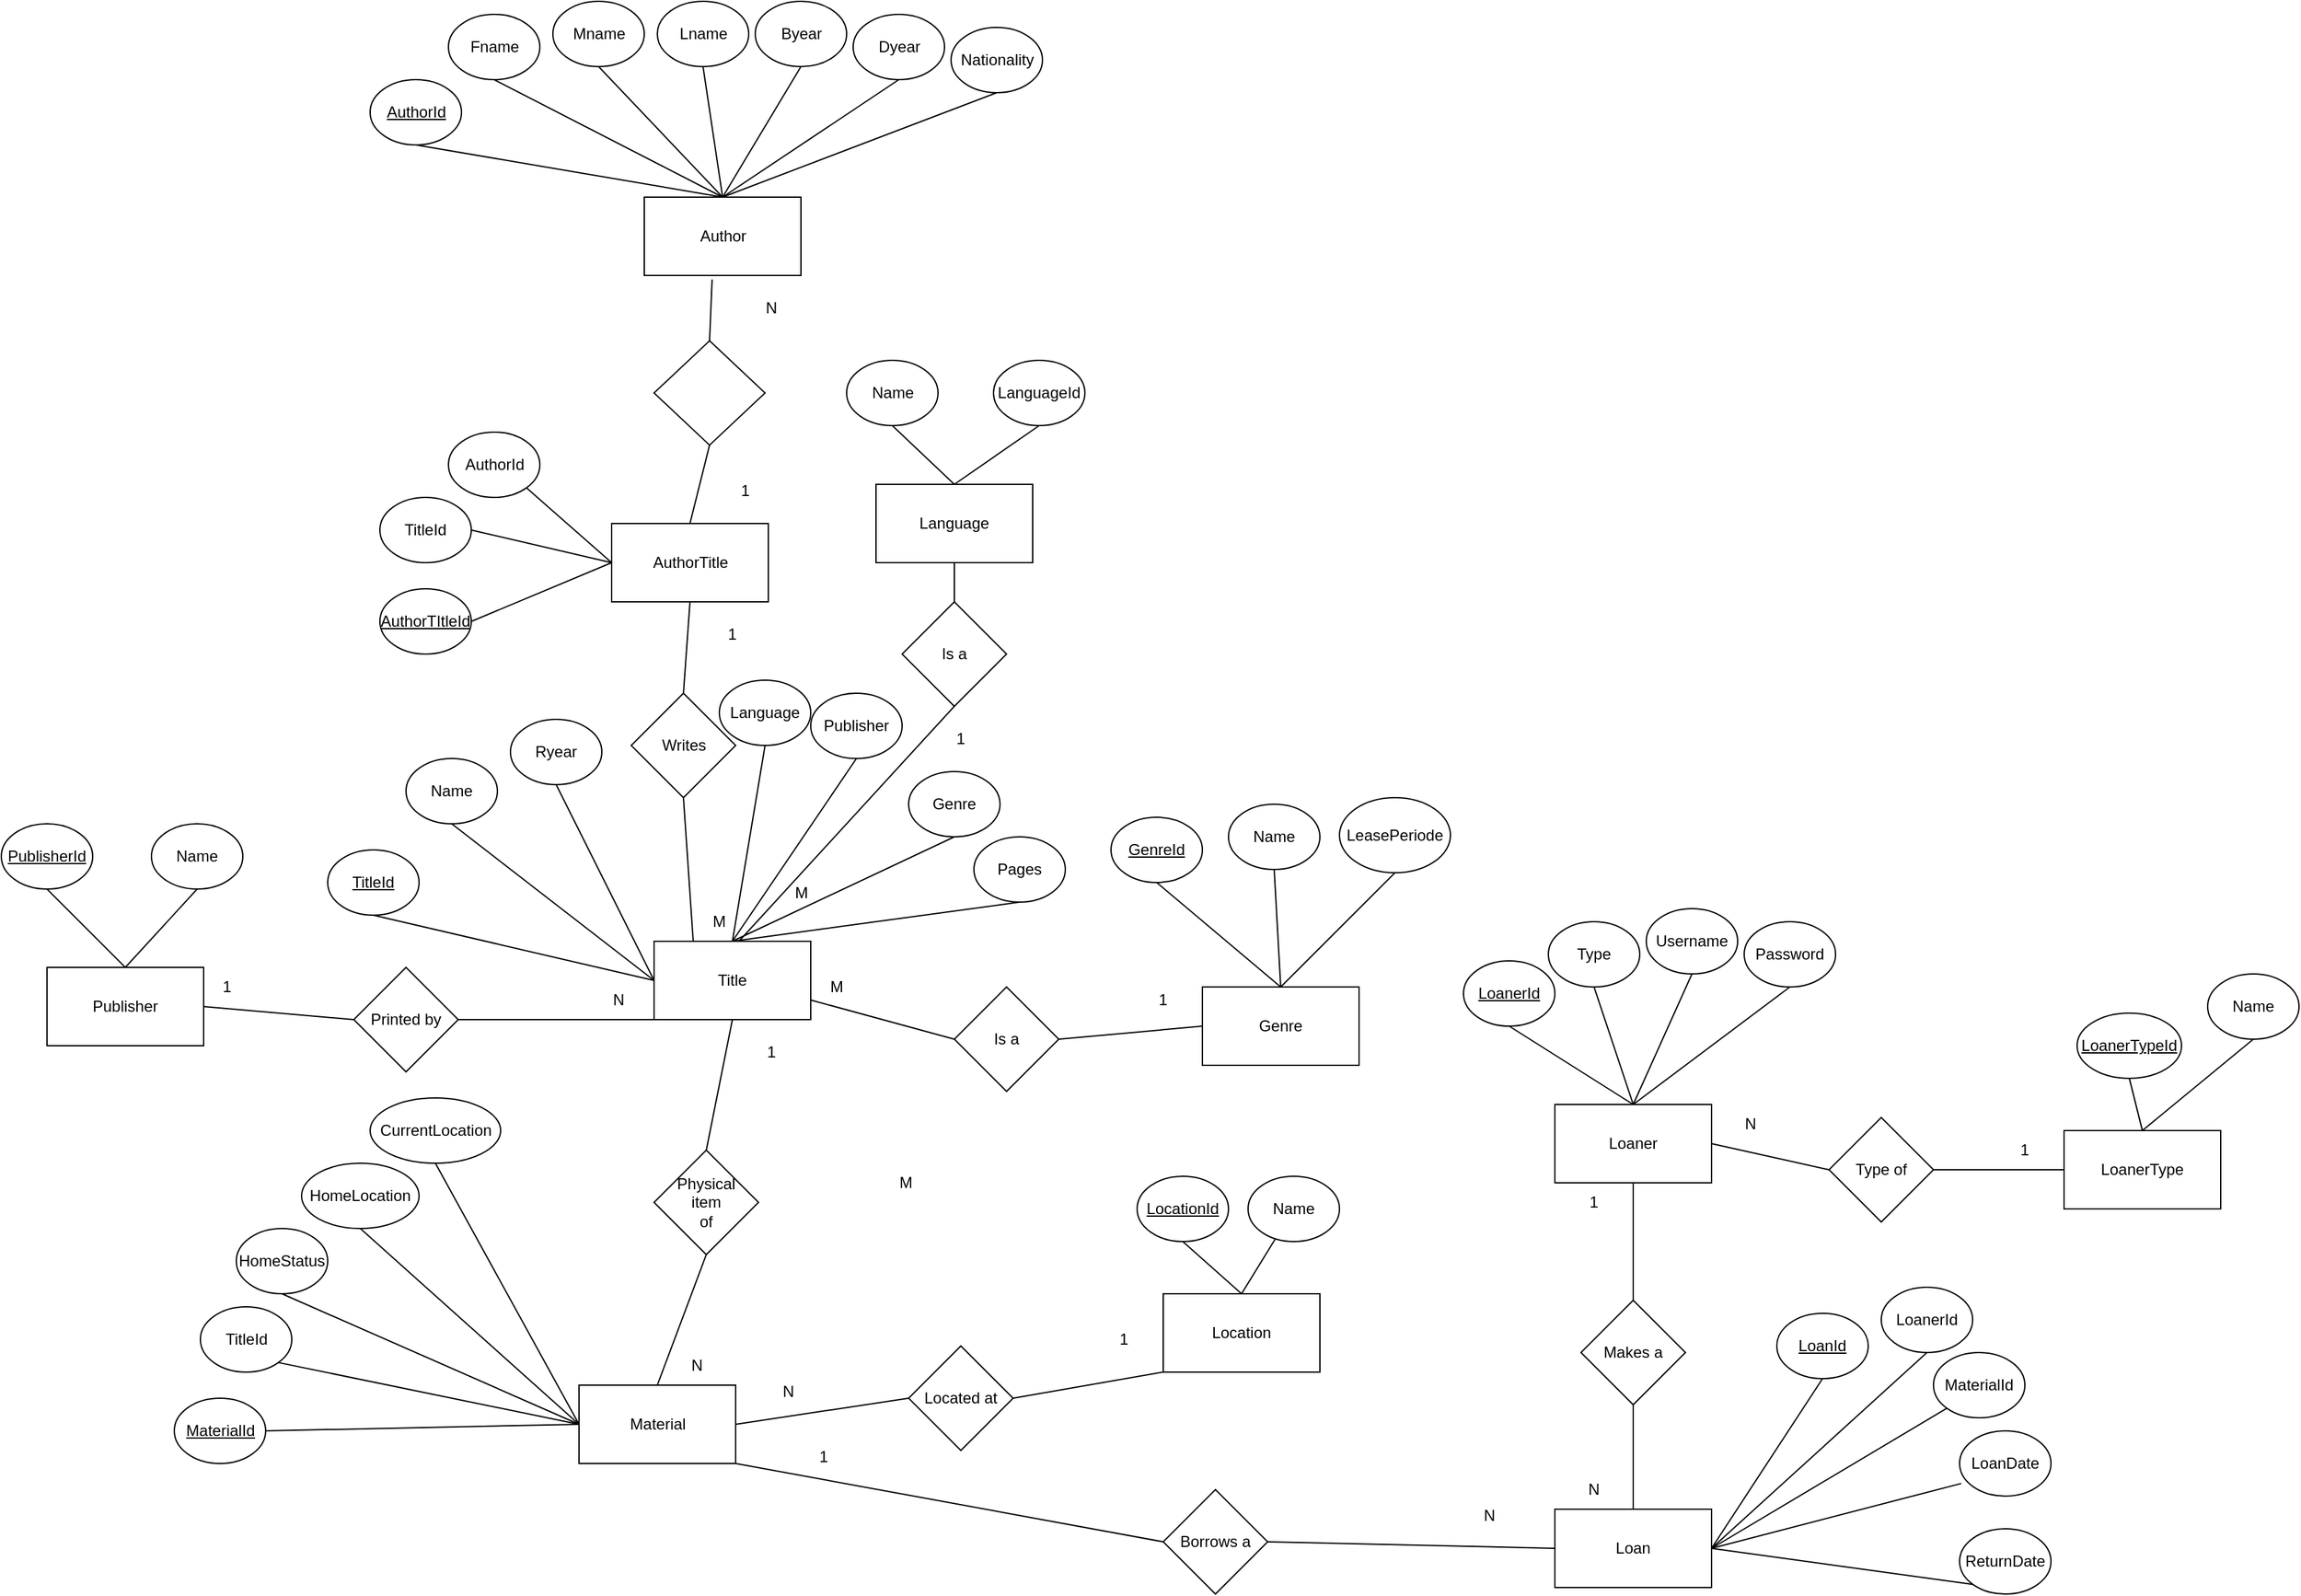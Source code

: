 <mxfile version="18.0.7" type="device"><diagram id="NoR4qdiStTW3FmBSHGQK" name="Page-1"><mxGraphModel dx="2580" dy="2062" grid="1" gridSize="10" guides="1" tooltips="1" connect="1" arrows="1" fold="1" page="1" pageScale="1" pageWidth="850" pageHeight="1100" math="0" shadow="0"><root><mxCell id="0"/><mxCell id="1" parent="0"/><mxCell id="tYMIl8Wj9NtKGMaySFku-1" value="&lt;div&gt;Author&lt;/div&gt;" style="rounded=0;whiteSpace=wrap;html=1;" vertex="1" parent="1"><mxGeometry x="-117.5" y="-470" width="120" height="60" as="geometry"/></mxCell><mxCell id="tYMIl8Wj9NtKGMaySFku-2" value="Material" style="rounded=0;whiteSpace=wrap;html=1;" vertex="1" parent="1"><mxGeometry x="-167.5" y="440" width="120" height="60" as="geometry"/></mxCell><mxCell id="tYMIl8Wj9NtKGMaySFku-3" value="&lt;div&gt;Title&lt;/div&gt;" style="rounded=0;whiteSpace=wrap;html=1;" vertex="1" parent="1"><mxGeometry x="-110" y="100" width="120" height="60" as="geometry"/></mxCell><mxCell id="tYMIl8Wj9NtKGMaySFku-4" value="Genre" style="rounded=0;whiteSpace=wrap;html=1;" vertex="1" parent="1"><mxGeometry x="310" y="135" width="120" height="60" as="geometry"/></mxCell><mxCell id="tYMIl8Wj9NtKGMaySFku-5" value="&lt;div&gt;Publisher&lt;/div&gt;" style="rounded=0;whiteSpace=wrap;html=1;" vertex="1" parent="1"><mxGeometry x="-575" y="120" width="120" height="60" as="geometry"/></mxCell><mxCell id="tYMIl8Wj9NtKGMaySFku-6" value="Loaner" style="rounded=0;whiteSpace=wrap;html=1;" vertex="1" parent="1"><mxGeometry x="580" y="225" width="120" height="60" as="geometry"/></mxCell><mxCell id="tYMIl8Wj9NtKGMaySFku-7" value="Loan" style="rounded=0;whiteSpace=wrap;html=1;" vertex="1" parent="1"><mxGeometry x="580" y="535" width="120" height="60" as="geometry"/></mxCell><mxCell id="tYMIl8Wj9NtKGMaySFku-8" value="Location" style="rounded=0;whiteSpace=wrap;html=1;" vertex="1" parent="1"><mxGeometry x="280" y="370" width="120" height="60" as="geometry"/></mxCell><mxCell id="tYMIl8Wj9NtKGMaySFku-9" value="Lname" style="ellipse;whiteSpace=wrap;html=1;" vertex="1" parent="1"><mxGeometry x="-107.5" y="-620" width="70" height="50" as="geometry"/></mxCell><mxCell id="tYMIl8Wj9NtKGMaySFku-10" value="&lt;div&gt;AuthorId&lt;/div&gt;" style="ellipse;whiteSpace=wrap;html=1;fontStyle=4" vertex="1" parent="1"><mxGeometry x="-327.5" y="-560" width="70" height="50" as="geometry"/></mxCell><mxCell id="tYMIl8Wj9NtKGMaySFku-11" value="Fname" style="ellipse;whiteSpace=wrap;html=1;" vertex="1" parent="1"><mxGeometry x="-267.5" y="-610" width="70" height="50" as="geometry"/></mxCell><mxCell id="tYMIl8Wj9NtKGMaySFku-12" value="Mname" style="ellipse;whiteSpace=wrap;html=1;" vertex="1" parent="1"><mxGeometry x="-187.5" y="-620" width="70" height="50" as="geometry"/></mxCell><mxCell id="tYMIl8Wj9NtKGMaySFku-14" value="Byear" style="ellipse;whiteSpace=wrap;html=1;" vertex="1" parent="1"><mxGeometry x="-32.5" y="-620" width="70" height="50" as="geometry"/></mxCell><mxCell id="tYMIl8Wj9NtKGMaySFku-16" value="Dyear" style="ellipse;whiteSpace=wrap;html=1;" vertex="1" parent="1"><mxGeometry x="42.5" y="-610" width="70" height="50" as="geometry"/></mxCell><mxCell id="tYMIl8Wj9NtKGMaySFku-17" value="TitleId" style="ellipse;whiteSpace=wrap;html=1;fontStyle=4" vertex="1" parent="1"><mxGeometry x="-360" y="30" width="70" height="50" as="geometry"/></mxCell><mxCell id="tYMIl8Wj9NtKGMaySFku-20" value="Name" style="ellipse;whiteSpace=wrap;html=1;" vertex="1" parent="1"><mxGeometry x="-300" y="-40" width="70" height="50" as="geometry"/></mxCell><mxCell id="tYMIl8Wj9NtKGMaySFku-21" value="Ryear" style="ellipse;whiteSpace=wrap;html=1;" vertex="1" parent="1"><mxGeometry x="-220" y="-70" width="70" height="50" as="geometry"/></mxCell><mxCell id="tYMIl8Wj9NtKGMaySFku-22" value="Language" style="ellipse;whiteSpace=wrap;html=1;" vertex="1" parent="1"><mxGeometry x="-60" y="-100" width="70" height="50" as="geometry"/></mxCell><mxCell id="tYMIl8Wj9NtKGMaySFku-23" value="Pages" style="ellipse;whiteSpace=wrap;html=1;" vertex="1" parent="1"><mxGeometry x="135" y="20" width="70" height="50" as="geometry"/></mxCell><mxCell id="tYMIl8Wj9NtKGMaySFku-24" value="Publisher" style="ellipse;whiteSpace=wrap;html=1;" vertex="1" parent="1"><mxGeometry x="10" y="-90" width="70" height="50" as="geometry"/></mxCell><mxCell id="tYMIl8Wj9NtKGMaySFku-25" value="Genre" style="ellipse;whiteSpace=wrap;html=1;" vertex="1" parent="1"><mxGeometry x="85" y="-30" width="70" height="50" as="geometry"/></mxCell><mxCell id="tYMIl8Wj9NtKGMaySFku-26" value="PublisherId" style="ellipse;whiteSpace=wrap;html=1;fontStyle=4" vertex="1" parent="1"><mxGeometry x="-610" y="10" width="70" height="50" as="geometry"/></mxCell><mxCell id="tYMIl8Wj9NtKGMaySFku-27" value="Name" style="ellipse;whiteSpace=wrap;html=1;" vertex="1" parent="1"><mxGeometry x="-495" y="10" width="70" height="50" as="geometry"/></mxCell><mxCell id="tYMIl8Wj9NtKGMaySFku-28" value="GenreId" style="ellipse;whiteSpace=wrap;html=1;fontStyle=4" vertex="1" parent="1"><mxGeometry x="240" y="5" width="70" height="50" as="geometry"/></mxCell><mxCell id="tYMIl8Wj9NtKGMaySFku-29" value="Name" style="ellipse;whiteSpace=wrap;html=1;" vertex="1" parent="1"><mxGeometry x="330" y="-5" width="70" height="50" as="geometry"/></mxCell><mxCell id="tYMIl8Wj9NtKGMaySFku-30" value="LeasePeriode" style="ellipse;whiteSpace=wrap;html=1;" vertex="1" parent="1"><mxGeometry x="415" y="-10" width="85" height="57.5" as="geometry"/></mxCell><mxCell id="tYMIl8Wj9NtKGMaySFku-31" value="MaterialId" style="ellipse;whiteSpace=wrap;html=1;fontStyle=4" vertex="1" parent="1"><mxGeometry x="-477.5" y="450" width="70" height="50" as="geometry"/></mxCell><mxCell id="tYMIl8Wj9NtKGMaySFku-32" value="TitleId" style="ellipse;whiteSpace=wrap;html=1;" vertex="1" parent="1"><mxGeometry x="-457.5" y="380" width="70" height="50" as="geometry"/></mxCell><mxCell id="tYMIl8Wj9NtKGMaySFku-33" value="HomeStatus" style="ellipse;whiteSpace=wrap;html=1;" vertex="1" parent="1"><mxGeometry x="-430" y="320" width="70" height="50" as="geometry"/></mxCell><mxCell id="tYMIl8Wj9NtKGMaySFku-34" value="HomeLocation" style="ellipse;whiteSpace=wrap;html=1;" vertex="1" parent="1"><mxGeometry x="-380" y="270" width="90" height="50" as="geometry"/></mxCell><mxCell id="tYMIl8Wj9NtKGMaySFku-35" value="CurrentLocation" style="ellipse;whiteSpace=wrap;html=1;" vertex="1" parent="1"><mxGeometry x="-327.5" y="220" width="100" height="50" as="geometry"/></mxCell><mxCell id="tYMIl8Wj9NtKGMaySFku-36" value="LocationId" style="ellipse;whiteSpace=wrap;html=1;fontStyle=4" vertex="1" parent="1"><mxGeometry x="260" y="280" width="70" height="50" as="geometry"/></mxCell><mxCell id="tYMIl8Wj9NtKGMaySFku-37" value="Nationality" style="ellipse;whiteSpace=wrap;html=1;" vertex="1" parent="1"><mxGeometry x="117.5" y="-600" width="70" height="50" as="geometry"/></mxCell><mxCell id="tYMIl8Wj9NtKGMaySFku-38" value="Name" style="ellipse;whiteSpace=wrap;html=1;" vertex="1" parent="1"><mxGeometry x="345" y="280" width="70" height="50" as="geometry"/></mxCell><mxCell id="tYMIl8Wj9NtKGMaySFku-39" value="LoanerId" style="ellipse;whiteSpace=wrap;html=1;fontStyle=4" vertex="1" parent="1"><mxGeometry x="510" y="115" width="70" height="50" as="geometry"/></mxCell><mxCell id="tYMIl8Wj9NtKGMaySFku-40" value="Type" style="ellipse;whiteSpace=wrap;html=1;" vertex="1" parent="1"><mxGeometry x="575" y="85" width="70" height="50" as="geometry"/></mxCell><mxCell id="tYMIl8Wj9NtKGMaySFku-41" value="LoanId" style="ellipse;whiteSpace=wrap;html=1;fontStyle=4" vertex="1" parent="1"><mxGeometry x="750" y="385" width="70" height="50" as="geometry"/></mxCell><mxCell id="tYMIl8Wj9NtKGMaySFku-42" value="LoanerId" style="ellipse;whiteSpace=wrap;html=1;" vertex="1" parent="1"><mxGeometry x="830" y="365" width="70" height="50" as="geometry"/></mxCell><mxCell id="tYMIl8Wj9NtKGMaySFku-43" value="MaterialId" style="ellipse;whiteSpace=wrap;html=1;" vertex="1" parent="1"><mxGeometry x="870" y="415" width="70" height="50" as="geometry"/></mxCell><mxCell id="tYMIl8Wj9NtKGMaySFku-44" value="LoanDate" style="ellipse;whiteSpace=wrap;html=1;" vertex="1" parent="1"><mxGeometry x="890" y="475" width="70" height="50" as="geometry"/></mxCell><mxCell id="tYMIl8Wj9NtKGMaySFku-45" value="ReturnDate" style="ellipse;whiteSpace=wrap;html=1;" vertex="1" parent="1"><mxGeometry x="890" y="550" width="70" height="50" as="geometry"/></mxCell><mxCell id="tYMIl8Wj9NtKGMaySFku-46" value="Password" style="ellipse;whiteSpace=wrap;html=1;" vertex="1" parent="1"><mxGeometry x="725" y="85" width="70" height="50" as="geometry"/></mxCell><mxCell id="tYMIl8Wj9NtKGMaySFku-47" value="Username" style="ellipse;whiteSpace=wrap;html=1;" vertex="1" parent="1"><mxGeometry x="650" y="75" width="70" height="50" as="geometry"/></mxCell><mxCell id="tYMIl8Wj9NtKGMaySFku-48" value="LoanerType" style="rounded=0;whiteSpace=wrap;html=1;" vertex="1" parent="1"><mxGeometry x="970" y="245" width="120" height="60" as="geometry"/></mxCell><mxCell id="tYMIl8Wj9NtKGMaySFku-49" value="LoanerTypeId" style="ellipse;whiteSpace=wrap;html=1;fontStyle=4" vertex="1" parent="1"><mxGeometry x="980" y="155" width="80" height="50" as="geometry"/></mxCell><mxCell id="tYMIl8Wj9NtKGMaySFku-50" value="Name" style="ellipse;whiteSpace=wrap;html=1;" vertex="1" parent="1"><mxGeometry x="1080" y="125" width="70" height="50" as="geometry"/></mxCell><mxCell id="tYMIl8Wj9NtKGMaySFku-54" value="" style="endArrow=none;html=1;rounded=0;entryX=0.5;entryY=1;entryDx=0;entryDy=0;exitX=0.5;exitY=0;exitDx=0;exitDy=0;" edge="1" parent="1" source="tYMIl8Wj9NtKGMaySFku-48" target="tYMIl8Wj9NtKGMaySFku-49"><mxGeometry width="50" height="50" relative="1" as="geometry"><mxPoint x="1140" y="365" as="sourcePoint"/><mxPoint x="1190" y="315" as="targetPoint"/></mxGeometry></mxCell><mxCell id="tYMIl8Wj9NtKGMaySFku-55" value="" style="endArrow=none;html=1;rounded=0;entryX=0.5;entryY=1;entryDx=0;entryDy=0;exitX=0.5;exitY=0;exitDx=0;exitDy=0;" edge="1" parent="1" source="tYMIl8Wj9NtKGMaySFku-48" target="tYMIl8Wj9NtKGMaySFku-50"><mxGeometry width="50" height="50" relative="1" as="geometry"><mxPoint x="1140" y="365" as="sourcePoint"/><mxPoint x="1190" y="315" as="targetPoint"/></mxGeometry></mxCell><mxCell id="tYMIl8Wj9NtKGMaySFku-56" value="" style="endArrow=none;html=1;rounded=0;exitX=0.5;exitY=0;exitDx=0;exitDy=0;entryX=0.5;entryY=1;entryDx=0;entryDy=0;" edge="1" parent="1" source="tYMIl8Wj9NtKGMaySFku-6" target="tYMIl8Wj9NtKGMaySFku-39"><mxGeometry width="50" height="50" relative="1" as="geometry"><mxPoint x="925" y="105" as="sourcePoint"/><mxPoint x="975" y="55" as="targetPoint"/></mxGeometry></mxCell><mxCell id="tYMIl8Wj9NtKGMaySFku-57" value="" style="endArrow=none;html=1;rounded=0;entryX=0.5;entryY=1;entryDx=0;entryDy=0;exitX=0.5;exitY=0;exitDx=0;exitDy=0;" edge="1" parent="1" source="tYMIl8Wj9NtKGMaySFku-6" target="tYMIl8Wj9NtKGMaySFku-40"><mxGeometry width="50" height="50" relative="1" as="geometry"><mxPoint x="935" y="115" as="sourcePoint"/><mxPoint x="985" y="65" as="targetPoint"/></mxGeometry></mxCell><mxCell id="tYMIl8Wj9NtKGMaySFku-58" value="" style="endArrow=none;html=1;rounded=0;exitX=0.5;exitY=0;exitDx=0;exitDy=0;entryX=0.5;entryY=1;entryDx=0;entryDy=0;" edge="1" parent="1" source="tYMIl8Wj9NtKGMaySFku-6" target="tYMIl8Wj9NtKGMaySFku-47"><mxGeometry width="50" height="50" relative="1" as="geometry"><mxPoint x="945" y="125" as="sourcePoint"/><mxPoint x="995" y="75" as="targetPoint"/></mxGeometry></mxCell><mxCell id="tYMIl8Wj9NtKGMaySFku-59" value="" style="endArrow=none;html=1;rounded=0;exitX=0.5;exitY=0;exitDx=0;exitDy=0;entryX=0.5;entryY=1;entryDx=0;entryDy=0;" edge="1" parent="1" source="tYMIl8Wj9NtKGMaySFku-6" target="tYMIl8Wj9NtKGMaySFku-46"><mxGeometry width="50" height="50" relative="1" as="geometry"><mxPoint x="955" y="135" as="sourcePoint"/><mxPoint x="1005" y="85" as="targetPoint"/></mxGeometry></mxCell><mxCell id="tYMIl8Wj9NtKGMaySFku-60" value="" style="endArrow=none;html=1;rounded=0;entryX=1;entryY=0.5;entryDx=0;entryDy=0;exitX=0;exitY=1;exitDx=0;exitDy=0;" edge="1" parent="1" source="tYMIl8Wj9NtKGMaySFku-45" target="tYMIl8Wj9NtKGMaySFku-7"><mxGeometry width="50" height="50" relative="1" as="geometry"><mxPoint x="950" y="145" as="sourcePoint"/><mxPoint x="1000" y="95" as="targetPoint"/></mxGeometry></mxCell><mxCell id="tYMIl8Wj9NtKGMaySFku-61" value="" style="endArrow=none;html=1;rounded=0;entryX=1;entryY=0.5;entryDx=0;entryDy=0;exitX=0.018;exitY=0.806;exitDx=0;exitDy=0;exitPerimeter=0;" edge="1" parent="1" source="tYMIl8Wj9NtKGMaySFku-44" target="tYMIl8Wj9NtKGMaySFku-7"><mxGeometry width="50" height="50" relative="1" as="geometry"><mxPoint x="809.949" y="467.459" as="sourcePoint"/><mxPoint x="650" y="545" as="targetPoint"/></mxGeometry></mxCell><mxCell id="tYMIl8Wj9NtKGMaySFku-62" value="" style="endArrow=none;html=1;rounded=0;entryX=1;entryY=0.5;entryDx=0;entryDy=0;exitX=0;exitY=1;exitDx=0;exitDy=0;" edge="1" parent="1" source="tYMIl8Wj9NtKGMaySFku-43" target="tYMIl8Wj9NtKGMaySFku-7"><mxGeometry width="50" height="50" relative="1" as="geometry"><mxPoint x="819.949" y="477.459" as="sourcePoint"/><mxPoint x="660" y="555" as="targetPoint"/></mxGeometry></mxCell><mxCell id="tYMIl8Wj9NtKGMaySFku-63" value="" style="endArrow=none;html=1;rounded=0;entryX=1;entryY=0.5;entryDx=0;entryDy=0;exitX=0.5;exitY=1;exitDx=0;exitDy=0;" edge="1" parent="1" source="tYMIl8Wj9NtKGMaySFku-42" target="tYMIl8Wj9NtKGMaySFku-7"><mxGeometry width="50" height="50" relative="1" as="geometry"><mxPoint x="829.949" y="487.459" as="sourcePoint"/><mxPoint x="670" y="565" as="targetPoint"/></mxGeometry></mxCell><mxCell id="tYMIl8Wj9NtKGMaySFku-64" value="" style="endArrow=none;html=1;rounded=0;exitX=0.5;exitY=1;exitDx=0;exitDy=0;entryX=1;entryY=0.5;entryDx=0;entryDy=0;" edge="1" parent="1" source="tYMIl8Wj9NtKGMaySFku-41" target="tYMIl8Wj9NtKGMaySFku-7"><mxGeometry width="50" height="50" relative="1" as="geometry"><mxPoint x="839.949" y="497.459" as="sourcePoint"/><mxPoint x="670" y="565" as="targetPoint"/></mxGeometry></mxCell><mxCell id="tYMIl8Wj9NtKGMaySFku-65" value="" style="endArrow=none;html=1;rounded=0;entryX=0.5;entryY=0;entryDx=0;entryDy=0;" edge="1" parent="1" source="tYMIl8Wj9NtKGMaySFku-38" target="tYMIl8Wj9NtKGMaySFku-8"><mxGeometry width="50" height="50" relative="1" as="geometry"><mxPoint x="519.999" y="399.999" as="sourcePoint"/><mxPoint x="360.05" y="477.54" as="targetPoint"/></mxGeometry></mxCell><mxCell id="tYMIl8Wj9NtKGMaySFku-66" value="" style="endArrow=none;html=1;rounded=0;entryX=0.5;entryY=0;entryDx=0;entryDy=0;exitX=0.5;exitY=1;exitDx=0;exitDy=0;" edge="1" parent="1" source="tYMIl8Wj9NtKGMaySFku-36" target="tYMIl8Wj9NtKGMaySFku-8"><mxGeometry width="50" height="50" relative="1" as="geometry"><mxPoint x="375.771" y="337.841" as="sourcePoint"/><mxPoint x="350" y="380" as="targetPoint"/></mxGeometry></mxCell><mxCell id="tYMIl8Wj9NtKGMaySFku-67" value="" style="endArrow=none;html=1;rounded=0;exitX=0.5;exitY=1;exitDx=0;exitDy=0;entryX=0.5;entryY=0;entryDx=0;entryDy=0;" edge="1" parent="1" source="tYMIl8Wj9NtKGMaySFku-26" target="tYMIl8Wj9NtKGMaySFku-5"><mxGeometry width="50" height="50" relative="1" as="geometry"><mxPoint x="-570" y="90" as="sourcePoint"/><mxPoint x="-455" y="160" as="targetPoint"/></mxGeometry></mxCell><mxCell id="tYMIl8Wj9NtKGMaySFku-68" value="" style="endArrow=none;html=1;rounded=0;exitX=0.5;exitY=1;exitDx=0;exitDy=0;entryX=0.5;entryY=0;entryDx=0;entryDy=0;" edge="1" parent="1" source="tYMIl8Wj9NtKGMaySFku-27" target="tYMIl8Wj9NtKGMaySFku-5"><mxGeometry width="50" height="50" relative="1" as="geometry"><mxPoint x="-475" y="-120" as="sourcePoint"/><mxPoint x="-360" y="-50" as="targetPoint"/></mxGeometry></mxCell><mxCell id="tYMIl8Wj9NtKGMaySFku-69" value="" style="endArrow=none;html=1;rounded=0;exitX=0;exitY=0.5;exitDx=0;exitDy=0;entryX=0.5;entryY=1;entryDx=0;entryDy=0;" edge="1" parent="1" source="tYMIl8Wj9NtKGMaySFku-2" target="tYMIl8Wj9NtKGMaySFku-35"><mxGeometry width="50" height="50" relative="1" as="geometry"><mxPoint x="-27.5" y="360" as="sourcePoint"/><mxPoint x="32.5" y="420" as="targetPoint"/></mxGeometry></mxCell><mxCell id="tYMIl8Wj9NtKGMaySFku-70" value="" style="endArrow=none;html=1;rounded=0;exitX=0;exitY=0.5;exitDx=0;exitDy=0;entryX=0.5;entryY=1;entryDx=0;entryDy=0;" edge="1" parent="1" source="tYMIl8Wj9NtKGMaySFku-2" target="tYMIl8Wj9NtKGMaySFku-34"><mxGeometry width="50" height="50" relative="1" as="geometry"><mxPoint x="-107.5" y="390" as="sourcePoint"/><mxPoint x="42.5" y="340" as="targetPoint"/></mxGeometry></mxCell><mxCell id="tYMIl8Wj9NtKGMaySFku-71" value="" style="endArrow=none;html=1;rounded=0;exitX=0;exitY=0.5;exitDx=0;exitDy=0;entryX=0.5;entryY=1;entryDx=0;entryDy=0;" edge="1" parent="1" source="tYMIl8Wj9NtKGMaySFku-2" target="tYMIl8Wj9NtKGMaySFku-33"><mxGeometry width="50" height="50" relative="1" as="geometry"><mxPoint x="-97.5" y="400" as="sourcePoint"/><mxPoint x="52.5" y="350" as="targetPoint"/></mxGeometry></mxCell><mxCell id="tYMIl8Wj9NtKGMaySFku-72" value="" style="endArrow=none;html=1;rounded=0;exitX=1;exitY=0.5;exitDx=0;exitDy=0;entryX=0;entryY=0.5;entryDx=0;entryDy=0;" edge="1" parent="1" source="tYMIl8Wj9NtKGMaySFku-31" target="tYMIl8Wj9NtKGMaySFku-2"><mxGeometry width="50" height="50" relative="1" as="geometry"><mxPoint x="-287.5" y="440" as="sourcePoint"/><mxPoint x="-137.5" y="390" as="targetPoint"/></mxGeometry></mxCell><mxCell id="tYMIl8Wj9NtKGMaySFku-73" value="" style="endArrow=none;html=1;rounded=0;entryX=1;entryY=1;entryDx=0;entryDy=0;exitX=0;exitY=0.5;exitDx=0;exitDy=0;" edge="1" parent="1" source="tYMIl8Wj9NtKGMaySFku-2" target="tYMIl8Wj9NtKGMaySFku-32"><mxGeometry width="50" height="50" relative="1" as="geometry"><mxPoint x="-117.5" y="380" as="sourcePoint"/><mxPoint x="62.5" y="360" as="targetPoint"/></mxGeometry></mxCell><mxCell id="tYMIl8Wj9NtKGMaySFku-74" value="" style="endArrow=none;html=1;rounded=0;exitX=0.5;exitY=0;exitDx=0;exitDy=0;entryX=0.5;entryY=1;entryDx=0;entryDy=0;" edge="1" parent="1" source="tYMIl8Wj9NtKGMaySFku-1" target="tYMIl8Wj9NtKGMaySFku-37"><mxGeometry width="50" height="50" relative="1" as="geometry"><mxPoint x="262.5" y="-150" as="sourcePoint"/><mxPoint x="312.5" y="-200" as="targetPoint"/></mxGeometry></mxCell><mxCell id="tYMIl8Wj9NtKGMaySFku-75" value="" style="endArrow=none;html=1;rounded=0;exitX=0.5;exitY=0;exitDx=0;exitDy=0;entryX=0.5;entryY=1;entryDx=0;entryDy=0;" edge="1" parent="1" source="tYMIl8Wj9NtKGMaySFku-1" target="tYMIl8Wj9NtKGMaySFku-16"><mxGeometry width="50" height="50" relative="1" as="geometry"><mxPoint x="12.5" y="-260" as="sourcePoint"/><mxPoint x="222.5" y="-340" as="targetPoint"/></mxGeometry></mxCell><mxCell id="tYMIl8Wj9NtKGMaySFku-76" value="" style="endArrow=none;html=1;rounded=0;entryX=0.5;entryY=1;entryDx=0;entryDy=0;exitX=0.5;exitY=0;exitDx=0;exitDy=0;" edge="1" parent="1" source="tYMIl8Wj9NtKGMaySFku-1" target="tYMIl8Wj9NtKGMaySFku-14"><mxGeometry width="50" height="50" relative="1" as="geometry"><mxPoint x="2.5" y="-270" as="sourcePoint"/><mxPoint x="147.5" y="-350" as="targetPoint"/></mxGeometry></mxCell><mxCell id="tYMIl8Wj9NtKGMaySFku-77" value="" style="endArrow=none;html=1;rounded=0;exitX=0.5;exitY=0;exitDx=0;exitDy=0;entryX=0.5;entryY=1;entryDx=0;entryDy=0;" edge="1" parent="1" source="tYMIl8Wj9NtKGMaySFku-1" target="tYMIl8Wj9NtKGMaySFku-9"><mxGeometry width="50" height="50" relative="1" as="geometry"><mxPoint x="22.5" y="-250" as="sourcePoint"/><mxPoint x="157.5" y="-340" as="targetPoint"/></mxGeometry></mxCell><mxCell id="tYMIl8Wj9NtKGMaySFku-78" value="" style="endArrow=none;html=1;rounded=0;exitX=0.5;exitY=0;exitDx=0;exitDy=0;entryX=0.5;entryY=1;entryDx=0;entryDy=0;" edge="1" parent="1" source="tYMIl8Wj9NtKGMaySFku-1" target="tYMIl8Wj9NtKGMaySFku-12"><mxGeometry width="50" height="50" relative="1" as="geometry"><mxPoint x="32.5" y="-240" as="sourcePoint"/><mxPoint x="167.5" y="-330" as="targetPoint"/></mxGeometry></mxCell><mxCell id="tYMIl8Wj9NtKGMaySFku-79" value="" style="endArrow=none;html=1;rounded=0;exitX=0.5;exitY=0;exitDx=0;exitDy=0;entryX=0.5;entryY=1;entryDx=0;entryDy=0;" edge="1" parent="1" source="tYMIl8Wj9NtKGMaySFku-1" target="tYMIl8Wj9NtKGMaySFku-11"><mxGeometry width="50" height="50" relative="1" as="geometry"><mxPoint x="42.5" y="-230" as="sourcePoint"/><mxPoint x="177.5" y="-320" as="targetPoint"/></mxGeometry></mxCell><mxCell id="tYMIl8Wj9NtKGMaySFku-80" value="" style="endArrow=none;html=1;rounded=0;exitX=0.5;exitY=0;exitDx=0;exitDy=0;entryX=0.5;entryY=1;entryDx=0;entryDy=0;" edge="1" parent="1" source="tYMIl8Wj9NtKGMaySFku-1" target="tYMIl8Wj9NtKGMaySFku-10"><mxGeometry width="50" height="50" relative="1" as="geometry"><mxPoint x="52.5" y="-220" as="sourcePoint"/><mxPoint x="187.5" y="-310" as="targetPoint"/></mxGeometry></mxCell><mxCell id="tYMIl8Wj9NtKGMaySFku-81" value="" style="endArrow=none;html=1;rounded=0;entryX=0.5;entryY=1;entryDx=0;entryDy=0;exitX=0.5;exitY=0;exitDx=0;exitDy=0;" edge="1" parent="1" source="tYMIl8Wj9NtKGMaySFku-3" target="tYMIl8Wj9NtKGMaySFku-24"><mxGeometry width="50" height="50" relative="1" as="geometry"><mxPoint x="55" y="95" as="sourcePoint"/><mxPoint x="105" y="45" as="targetPoint"/></mxGeometry></mxCell><mxCell id="tYMIl8Wj9NtKGMaySFku-82" value="" style="endArrow=none;html=1;rounded=0;entryX=0.5;entryY=1;entryDx=0;entryDy=0;exitX=0.5;exitY=0;exitDx=0;exitDy=0;" edge="1" parent="1" source="tYMIl8Wj9NtKGMaySFku-3" target="tYMIl8Wj9NtKGMaySFku-23"><mxGeometry width="50" height="50" relative="1" as="geometry"><mxPoint x="65" y="105" as="sourcePoint"/><mxPoint x="115" y="55" as="targetPoint"/></mxGeometry></mxCell><mxCell id="tYMIl8Wj9NtKGMaySFku-84" value="" style="endArrow=none;html=1;rounded=0;entryX=0.5;entryY=1;entryDx=0;entryDy=0;exitX=0.5;exitY=0;exitDx=0;exitDy=0;" edge="1" parent="1" source="tYMIl8Wj9NtKGMaySFku-3" target="tYMIl8Wj9NtKGMaySFku-25"><mxGeometry width="50" height="50" relative="1" as="geometry"><mxPoint x="75" y="115" as="sourcePoint"/><mxPoint x="125" y="65" as="targetPoint"/></mxGeometry></mxCell><mxCell id="tYMIl8Wj9NtKGMaySFku-85" value="" style="endArrow=none;html=1;rounded=0;entryX=0.5;entryY=1;entryDx=0;entryDy=0;" edge="1" parent="1" target="tYMIl8Wj9NtKGMaySFku-22"><mxGeometry width="50" height="50" relative="1" as="geometry"><mxPoint x="-50" y="100" as="sourcePoint"/><mxPoint x="135" y="75" as="targetPoint"/></mxGeometry></mxCell><mxCell id="tYMIl8Wj9NtKGMaySFku-86" value="" style="endArrow=none;html=1;rounded=0;entryX=0.5;entryY=1;entryDx=0;entryDy=0;exitX=0;exitY=0.5;exitDx=0;exitDy=0;" edge="1" parent="1" source="tYMIl8Wj9NtKGMaySFku-3" target="tYMIl8Wj9NtKGMaySFku-21"><mxGeometry width="50" height="50" relative="1" as="geometry"><mxPoint x="95" y="135" as="sourcePoint"/><mxPoint x="145" y="85" as="targetPoint"/></mxGeometry></mxCell><mxCell id="tYMIl8Wj9NtKGMaySFku-87" value="" style="endArrow=none;html=1;rounded=0;entryX=0.5;entryY=1;entryDx=0;entryDy=0;exitX=0;exitY=0.5;exitDx=0;exitDy=0;" edge="1" parent="1" source="tYMIl8Wj9NtKGMaySFku-3" target="tYMIl8Wj9NtKGMaySFku-20"><mxGeometry width="50" height="50" relative="1" as="geometry"><mxPoint x="105" y="145" as="sourcePoint"/><mxPoint x="155" y="95" as="targetPoint"/></mxGeometry></mxCell><mxCell id="tYMIl8Wj9NtKGMaySFku-88" value="" style="endArrow=none;html=1;rounded=0;entryX=0.5;entryY=1;entryDx=0;entryDy=0;exitX=0;exitY=0.5;exitDx=0;exitDy=0;" edge="1" parent="1" source="tYMIl8Wj9NtKGMaySFku-3" target="tYMIl8Wj9NtKGMaySFku-17"><mxGeometry width="50" height="50" relative="1" as="geometry"><mxPoint x="115" y="155" as="sourcePoint"/><mxPoint x="165" y="105" as="targetPoint"/></mxGeometry></mxCell><mxCell id="tYMIl8Wj9NtKGMaySFku-89" value="" style="endArrow=none;html=1;rounded=0;exitX=0.5;exitY=1;exitDx=0;exitDy=0;entryX=0.5;entryY=0;entryDx=0;entryDy=0;" edge="1" parent="1" source="tYMIl8Wj9NtKGMaySFku-30" target="tYMIl8Wj9NtKGMaySFku-4"><mxGeometry width="50" height="50" relative="1" as="geometry"><mxPoint x="655" y="-80" as="sourcePoint"/><mxPoint x="705" y="-130" as="targetPoint"/></mxGeometry></mxCell><mxCell id="tYMIl8Wj9NtKGMaySFku-90" value="" style="endArrow=none;html=1;rounded=0;exitX=0.5;exitY=1;exitDx=0;exitDy=0;entryX=0.5;entryY=0;entryDx=0;entryDy=0;" edge="1" parent="1" source="tYMIl8Wj9NtKGMaySFku-29" target="tYMIl8Wj9NtKGMaySFku-4"><mxGeometry width="50" height="50" relative="1" as="geometry"><mxPoint x="467.5" y="60" as="sourcePoint"/><mxPoint x="400" y="115" as="targetPoint"/></mxGeometry></mxCell><mxCell id="tYMIl8Wj9NtKGMaySFku-91" value="" style="endArrow=none;html=1;rounded=0;exitX=0.5;exitY=1;exitDx=0;exitDy=0;entryX=0.5;entryY=0;entryDx=0;entryDy=0;" edge="1" parent="1" source="tYMIl8Wj9NtKGMaySFku-28" target="tYMIl8Wj9NtKGMaySFku-4"><mxGeometry width="50" height="50" relative="1" as="geometry"><mxPoint x="125" y="447.5" as="sourcePoint"/><mxPoint x="185" y="557.5" as="targetPoint"/></mxGeometry></mxCell><mxCell id="tYMIl8Wj9NtKGMaySFku-92" value="Writes" style="rhombus;whiteSpace=wrap;html=1;" vertex="1" parent="1"><mxGeometry x="-127.5" y="-90" width="80" height="80" as="geometry"/></mxCell><mxCell id="tYMIl8Wj9NtKGMaySFku-93" value="" style="endArrow=none;html=1;rounded=0;entryX=0.25;entryY=0;entryDx=0;entryDy=0;exitX=0.5;exitY=1;exitDx=0;exitDy=0;" edge="1" parent="1" source="tYMIl8Wj9NtKGMaySFku-92" target="tYMIl8Wj9NtKGMaySFku-3"><mxGeometry width="50" height="50" relative="1" as="geometry"><mxPoint x="-237.5" y="300" as="sourcePoint"/><mxPoint x="-187.5" y="250" as="targetPoint"/></mxGeometry></mxCell><mxCell id="tYMIl8Wj9NtKGMaySFku-94" value="" style="endArrow=none;html=1;rounded=0;entryX=0.5;entryY=0;entryDx=0;entryDy=0;exitX=0.5;exitY=1;exitDx=0;exitDy=0;" edge="1" parent="1" source="tYMIl8Wj9NtKGMaySFku-118" target="tYMIl8Wj9NtKGMaySFku-92"><mxGeometry width="50" height="50" relative="1" as="geometry"><mxPoint x="-90" y="-150" as="sourcePoint"/><mxPoint x="-70" y="110" as="targetPoint"/></mxGeometry></mxCell><mxCell id="tYMIl8Wj9NtKGMaySFku-95" value="Is a" style="rhombus;whiteSpace=wrap;html=1;" vertex="1" parent="1"><mxGeometry x="120" y="135" width="80" height="80" as="geometry"/></mxCell><mxCell id="tYMIl8Wj9NtKGMaySFku-96" value="" style="endArrow=none;html=1;rounded=0;exitX=1;exitY=0.75;exitDx=0;exitDy=0;entryX=0;entryY=0.5;entryDx=0;entryDy=0;" edge="1" parent="1" source="tYMIl8Wj9NtKGMaySFku-3" target="tYMIl8Wj9NtKGMaySFku-95"><mxGeometry width="50" height="50" relative="1" as="geometry"><mxPoint x="20" y="280" as="sourcePoint"/><mxPoint x="70" y="230" as="targetPoint"/></mxGeometry></mxCell><mxCell id="tYMIl8Wj9NtKGMaySFku-97" value="" style="endArrow=none;html=1;rounded=0;entryX=0;entryY=0.5;entryDx=0;entryDy=0;exitX=1;exitY=0.5;exitDx=0;exitDy=0;" edge="1" parent="1" source="tYMIl8Wj9NtKGMaySFku-95" target="tYMIl8Wj9NtKGMaySFku-4"><mxGeometry width="50" height="50" relative="1" as="geometry"><mxPoint x="100" y="310" as="sourcePoint"/><mxPoint x="150" y="260" as="targetPoint"/></mxGeometry></mxCell><mxCell id="tYMIl8Wj9NtKGMaySFku-100" value="&lt;div&gt;Physical&lt;/div&gt;&lt;div&gt;item&lt;/div&gt;&lt;div&gt;of&lt;br&gt;&lt;/div&gt;" style="rhombus;whiteSpace=wrap;html=1;" vertex="1" parent="1"><mxGeometry x="-110" y="260" width="80" height="80" as="geometry"/></mxCell><mxCell id="tYMIl8Wj9NtKGMaySFku-101" value="" style="endArrow=none;html=1;rounded=0;entryX=0.5;entryY=1;entryDx=0;entryDy=0;exitX=0.5;exitY=0;exitDx=0;exitDy=0;" edge="1" parent="1" source="tYMIl8Wj9NtKGMaySFku-100" target="tYMIl8Wj9NtKGMaySFku-3"><mxGeometry width="50" height="50" relative="1" as="geometry"><mxPoint x="20" y="400" as="sourcePoint"/><mxPoint x="70" y="350" as="targetPoint"/></mxGeometry></mxCell><mxCell id="tYMIl8Wj9NtKGMaySFku-102" value="" style="endArrow=none;html=1;rounded=0;entryX=0.5;entryY=1;entryDx=0;entryDy=0;exitX=0.5;exitY=0;exitDx=0;exitDy=0;" edge="1" parent="1" source="tYMIl8Wj9NtKGMaySFku-2" target="tYMIl8Wj9NtKGMaySFku-100"><mxGeometry width="50" height="50" relative="1" as="geometry"><mxPoint x="-260" y="650" as="sourcePoint"/><mxPoint x="-210" y="600" as="targetPoint"/></mxGeometry></mxCell><mxCell id="tYMIl8Wj9NtKGMaySFku-103" value="Printed by" style="rhombus;whiteSpace=wrap;html=1;" vertex="1" parent="1"><mxGeometry x="-340" y="120" width="80" height="80" as="geometry"/></mxCell><mxCell id="tYMIl8Wj9NtKGMaySFku-104" value="" style="endArrow=none;html=1;rounded=0;exitX=1;exitY=0.5;exitDx=0;exitDy=0;entryX=0;entryY=0.5;entryDx=0;entryDy=0;" edge="1" parent="1" source="tYMIl8Wj9NtKGMaySFku-5" target="tYMIl8Wj9NtKGMaySFku-103"><mxGeometry width="50" height="50" relative="1" as="geometry"><mxPoint x="-490" y="260" as="sourcePoint"/><mxPoint x="-440" y="210" as="targetPoint"/></mxGeometry></mxCell><mxCell id="tYMIl8Wj9NtKGMaySFku-105" value="" style="endArrow=none;html=1;rounded=0;exitX=1;exitY=0.5;exitDx=0;exitDy=0;entryX=0;entryY=1;entryDx=0;entryDy=0;" edge="1" parent="1" source="tYMIl8Wj9NtKGMaySFku-103" target="tYMIl8Wj9NtKGMaySFku-3"><mxGeometry width="50" height="50" relative="1" as="geometry"><mxPoint x="-445" y="160" as="sourcePoint"/><mxPoint x="-320" y="175" as="targetPoint"/></mxGeometry></mxCell><mxCell id="tYMIl8Wj9NtKGMaySFku-106" value="Located at" style="rhombus;whiteSpace=wrap;html=1;" vertex="1" parent="1"><mxGeometry x="85" y="410" width="80" height="80" as="geometry"/></mxCell><mxCell id="tYMIl8Wj9NtKGMaySFku-107" value="" style="endArrow=none;html=1;rounded=0;entryX=0;entryY=0.5;entryDx=0;entryDy=0;exitX=1;exitY=0.5;exitDx=0;exitDy=0;" edge="1" parent="1" source="tYMIl8Wj9NtKGMaySFku-2" target="tYMIl8Wj9NtKGMaySFku-106"><mxGeometry width="50" height="50" relative="1" as="geometry"><mxPoint x="-120" y="630" as="sourcePoint"/><mxPoint x="-70" y="580" as="targetPoint"/></mxGeometry></mxCell><mxCell id="tYMIl8Wj9NtKGMaySFku-108" value="" style="endArrow=none;html=1;rounded=0;entryX=0;entryY=1;entryDx=0;entryDy=0;exitX=1;exitY=0.5;exitDx=0;exitDy=0;" edge="1" parent="1" source="tYMIl8Wj9NtKGMaySFku-106" target="tYMIl8Wj9NtKGMaySFku-8"><mxGeometry width="50" height="50" relative="1" as="geometry"><mxPoint x="-37.5" y="480" as="sourcePoint"/><mxPoint x="60" y="470" as="targetPoint"/></mxGeometry></mxCell><mxCell id="tYMIl8Wj9NtKGMaySFku-109" value="Type of" style="rhombus;whiteSpace=wrap;html=1;" vertex="1" parent="1"><mxGeometry x="790" y="235" width="80" height="80" as="geometry"/></mxCell><mxCell id="tYMIl8Wj9NtKGMaySFku-110" value="" style="endArrow=none;html=1;rounded=0;entryX=0;entryY=0.5;entryDx=0;entryDy=0;exitX=1;exitY=0.5;exitDx=0;exitDy=0;" edge="1" parent="1" source="tYMIl8Wj9NtKGMaySFku-6" target="tYMIl8Wj9NtKGMaySFku-109"><mxGeometry width="50" height="50" relative="1" as="geometry"><mxPoint x="600" y="395" as="sourcePoint"/><mxPoint x="650" y="345" as="targetPoint"/></mxGeometry></mxCell><mxCell id="tYMIl8Wj9NtKGMaySFku-111" value="" style="endArrow=none;html=1;rounded=0;entryX=0;entryY=0.5;entryDx=0;entryDy=0;exitX=1;exitY=0.5;exitDx=0;exitDy=0;" edge="1" parent="1" source="tYMIl8Wj9NtKGMaySFku-109" target="tYMIl8Wj9NtKGMaySFku-48"><mxGeometry width="50" height="50" relative="1" as="geometry"><mxPoint x="710" y="265" as="sourcePoint"/><mxPoint x="800" y="285" as="targetPoint"/></mxGeometry></mxCell><mxCell id="tYMIl8Wj9NtKGMaySFku-112" value="Makes a" style="rhombus;whiteSpace=wrap;html=1;" vertex="1" parent="1"><mxGeometry x="600" y="375" width="80" height="80" as="geometry"/></mxCell><mxCell id="tYMIl8Wj9NtKGMaySFku-113" value="" style="endArrow=none;html=1;rounded=0;entryX=0.5;entryY=1;entryDx=0;entryDy=0;exitX=0.5;exitY=0;exitDx=0;exitDy=0;" edge="1" parent="1" source="tYMIl8Wj9NtKGMaySFku-112" target="tYMIl8Wj9NtKGMaySFku-6"><mxGeometry width="50" height="50" relative="1" as="geometry"><mxPoint x="400" y="465" as="sourcePoint"/><mxPoint x="450" y="415" as="targetPoint"/></mxGeometry></mxCell><mxCell id="tYMIl8Wj9NtKGMaySFku-114" value="" style="endArrow=none;html=1;rounded=0;entryX=0.5;entryY=1;entryDx=0;entryDy=0;exitX=0.5;exitY=0;exitDx=0;exitDy=0;" edge="1" parent="1" source="tYMIl8Wj9NtKGMaySFku-7" target="tYMIl8Wj9NtKGMaySFku-112"><mxGeometry width="50" height="50" relative="1" as="geometry"><mxPoint x="650" y="385" as="sourcePoint"/><mxPoint x="650" y="295" as="targetPoint"/></mxGeometry></mxCell><mxCell id="tYMIl8Wj9NtKGMaySFku-115" value="Borrows a" style="rhombus;whiteSpace=wrap;html=1;" vertex="1" parent="1"><mxGeometry x="280" y="520" width="80" height="80" as="geometry"/></mxCell><mxCell id="tYMIl8Wj9NtKGMaySFku-116" value="" style="endArrow=none;html=1;rounded=0;entryX=1;entryY=1;entryDx=0;entryDy=0;exitX=0;exitY=0.5;exitDx=0;exitDy=0;" edge="1" parent="1" source="tYMIl8Wj9NtKGMaySFku-115" target="tYMIl8Wj9NtKGMaySFku-2"><mxGeometry width="50" height="50" relative="1" as="geometry"><mxPoint y="610" as="sourcePoint"/><mxPoint x="50" y="560" as="targetPoint"/></mxGeometry></mxCell><mxCell id="tYMIl8Wj9NtKGMaySFku-117" value="" style="endArrow=none;html=1;rounded=0;entryX=1;entryY=0.5;entryDx=0;entryDy=0;exitX=0;exitY=0.5;exitDx=0;exitDy=0;" edge="1" parent="1" source="tYMIl8Wj9NtKGMaySFku-7" target="tYMIl8Wj9NtKGMaySFku-115"><mxGeometry width="50" height="50" relative="1" as="geometry"><mxPoint x="320" y="585" as="sourcePoint"/><mxPoint x="-37.5" y="510" as="targetPoint"/></mxGeometry></mxCell><mxCell id="tYMIl8Wj9NtKGMaySFku-118" value="AuthorTitle" style="rounded=0;whiteSpace=wrap;html=1;" vertex="1" parent="1"><mxGeometry x="-142.5" y="-220" width="120" height="60" as="geometry"/></mxCell><mxCell id="tYMIl8Wj9NtKGMaySFku-119" value="" style="rhombus;whiteSpace=wrap;html=1;" vertex="1" parent="1"><mxGeometry x="-110" y="-360" width="85" height="80" as="geometry"/></mxCell><mxCell id="tYMIl8Wj9NtKGMaySFku-120" value="" style="endArrow=none;html=1;rounded=0;entryX=0.433;entryY=1.052;entryDx=0;entryDy=0;entryPerimeter=0;exitX=0.5;exitY=0;exitDx=0;exitDy=0;" edge="1" parent="1" source="tYMIl8Wj9NtKGMaySFku-119" target="tYMIl8Wj9NtKGMaySFku-1"><mxGeometry width="50" height="50" relative="1" as="geometry"><mxPoint x="-207.5" y="-350" as="sourcePoint"/><mxPoint x="-157.5" y="-400" as="targetPoint"/></mxGeometry></mxCell><mxCell id="tYMIl8Wj9NtKGMaySFku-121" value="" style="endArrow=none;html=1;rounded=0;entryX=0.5;entryY=1;entryDx=0;entryDy=0;exitX=0.5;exitY=0;exitDx=0;exitDy=0;" edge="1" parent="1" source="tYMIl8Wj9NtKGMaySFku-118" target="tYMIl8Wj9NtKGMaySFku-119"><mxGeometry width="50" height="50" relative="1" as="geometry"><mxPoint x="-160" y="-310" as="sourcePoint"/><mxPoint x="-110" y="-360" as="targetPoint"/></mxGeometry></mxCell><mxCell id="tYMIl8Wj9NtKGMaySFku-123" value="AuthorTItleId" style="ellipse;whiteSpace=wrap;html=1;fontStyle=4" vertex="1" parent="1"><mxGeometry x="-320" y="-170" width="70" height="50" as="geometry"/></mxCell><mxCell id="tYMIl8Wj9NtKGMaySFku-124" value="AuthorId" style="ellipse;whiteSpace=wrap;html=1;" vertex="1" parent="1"><mxGeometry x="-267.5" y="-290" width="70" height="50" as="geometry"/></mxCell><mxCell id="tYMIl8Wj9NtKGMaySFku-125" value="TitleId" style="ellipse;whiteSpace=wrap;html=1;" vertex="1" parent="1"><mxGeometry x="-320" y="-240" width="70" height="50" as="geometry"/></mxCell><mxCell id="tYMIl8Wj9NtKGMaySFku-126" value="" style="endArrow=none;html=1;rounded=0;exitX=0;exitY=0.5;exitDx=0;exitDy=0;entryX=1;entryY=1;entryDx=0;entryDy=0;" edge="1" parent="1" source="tYMIl8Wj9NtKGMaySFku-118" target="tYMIl8Wj9NtKGMaySFku-124"><mxGeometry width="50" height="50" relative="1" as="geometry"><mxPoint x="-72.5" y="-210" as="sourcePoint"/><mxPoint x="-180" y="-280" as="targetPoint"/></mxGeometry></mxCell><mxCell id="tYMIl8Wj9NtKGMaySFku-127" value="" style="endArrow=none;html=1;rounded=0;entryX=1;entryY=0.5;entryDx=0;entryDy=0;exitX=0;exitY=0.5;exitDx=0;exitDy=0;" edge="1" parent="1" source="tYMIl8Wj9NtKGMaySFku-118" target="tYMIl8Wj9NtKGMaySFku-125"><mxGeometry width="50" height="50" relative="1" as="geometry"><mxPoint x="-62.5" y="-200" as="sourcePoint"/><mxPoint x="-45" y="-270" as="targetPoint"/></mxGeometry></mxCell><mxCell id="tYMIl8Wj9NtKGMaySFku-128" value="" style="endArrow=none;html=1;rounded=0;entryX=1;entryY=0.5;entryDx=0;entryDy=0;exitX=0;exitY=0.5;exitDx=0;exitDy=0;" edge="1" parent="1" source="tYMIl8Wj9NtKGMaySFku-118" target="tYMIl8Wj9NtKGMaySFku-123"><mxGeometry width="50" height="50" relative="1" as="geometry"><mxPoint x="-52.5" y="-190" as="sourcePoint"/><mxPoint x="-35" y="-260" as="targetPoint"/></mxGeometry></mxCell><mxCell id="tYMIl8Wj9NtKGMaySFku-129" value="N" style="text;html=1;strokeColor=none;fillColor=none;align=center;verticalAlign=middle;whiteSpace=wrap;rounded=0;" vertex="1" parent="1"><mxGeometry x="500" y="525" width="60" height="30" as="geometry"/></mxCell><mxCell id="tYMIl8Wj9NtKGMaySFku-130" value="M" style="text;html=1;strokeColor=none;fillColor=none;align=center;verticalAlign=middle;whiteSpace=wrap;rounded=0;" vertex="1" parent="1"><mxGeometry x="52.5" y="270" width="60" height="30" as="geometry"/></mxCell><mxCell id="tYMIl8Wj9NtKGMaySFku-132" value="1" style="text;html=1;strokeColor=none;fillColor=none;align=center;verticalAlign=middle;whiteSpace=wrap;rounded=0;" vertex="1" parent="1"><mxGeometry x="-70" y="-260" width="60" height="30" as="geometry"/></mxCell><mxCell id="tYMIl8Wj9NtKGMaySFku-133" value="N" style="text;html=1;strokeColor=none;fillColor=none;align=center;verticalAlign=middle;whiteSpace=wrap;rounded=0;" vertex="1" parent="1"><mxGeometry x="-50" y="-400" width="60" height="30" as="geometry"/></mxCell><mxCell id="tYMIl8Wj9NtKGMaySFku-134" value="M" style="text;html=1;strokeColor=none;fillColor=none;align=center;verticalAlign=middle;whiteSpace=wrap;rounded=0;" vertex="1" parent="1"><mxGeometry x="-90" y="70" width="60" height="30" as="geometry"/></mxCell><mxCell id="tYMIl8Wj9NtKGMaySFku-135" value="1" style="text;html=1;strokeColor=none;fillColor=none;align=center;verticalAlign=middle;whiteSpace=wrap;rounded=0;" vertex="1" parent="1"><mxGeometry x="-80" y="-150" width="60" height="30" as="geometry"/></mxCell><mxCell id="tYMIl8Wj9NtKGMaySFku-137" value="1" style="text;html=1;strokeColor=none;fillColor=none;align=center;verticalAlign=middle;whiteSpace=wrap;rounded=0;" vertex="1" parent="1"><mxGeometry x="250" y="130" width="60" height="30" as="geometry"/></mxCell><mxCell id="tYMIl8Wj9NtKGMaySFku-139" value="1" style="text;html=1;strokeColor=none;fillColor=none;align=center;verticalAlign=middle;whiteSpace=wrap;rounded=0;" vertex="1" parent="1"><mxGeometry x="-467.5" y="120" width="60" height="30" as="geometry"/></mxCell><mxCell id="tYMIl8Wj9NtKGMaySFku-140" value="N" style="text;html=1;strokeColor=none;fillColor=none;align=center;verticalAlign=middle;whiteSpace=wrap;rounded=0;" vertex="1" parent="1"><mxGeometry x="-167.5" y="130" width="60" height="30" as="geometry"/></mxCell><mxCell id="tYMIl8Wj9NtKGMaySFku-141" value="N" style="text;html=1;strokeColor=none;fillColor=none;align=center;verticalAlign=middle;whiteSpace=wrap;rounded=0;" vertex="1" parent="1"><mxGeometry x="-107.5" y="410" width="60" height="30" as="geometry"/></mxCell><mxCell id="tYMIl8Wj9NtKGMaySFku-142" value="1" style="text;html=1;strokeColor=none;fillColor=none;align=center;verticalAlign=middle;whiteSpace=wrap;rounded=0;" vertex="1" parent="1"><mxGeometry x="-50" y="170" width="60" height="30" as="geometry"/></mxCell><mxCell id="tYMIl8Wj9NtKGMaySFku-144" value="N" style="text;html=1;strokeColor=none;fillColor=none;align=center;verticalAlign=middle;whiteSpace=wrap;rounded=0;" vertex="1" parent="1"><mxGeometry x="-37.5" y="430" width="60" height="30" as="geometry"/></mxCell><mxCell id="tYMIl8Wj9NtKGMaySFku-145" value="1" style="text;html=1;strokeColor=none;fillColor=none;align=center;verticalAlign=middle;whiteSpace=wrap;rounded=0;" vertex="1" parent="1"><mxGeometry x="220" y="390" width="60" height="30" as="geometry"/></mxCell><mxCell id="tYMIl8Wj9NtKGMaySFku-147" value="1" style="text;html=1;strokeColor=none;fillColor=none;align=center;verticalAlign=middle;whiteSpace=wrap;rounded=0;" vertex="1" parent="1"><mxGeometry x="-10" y="480" width="60" height="30" as="geometry"/></mxCell><mxCell id="tYMIl8Wj9NtKGMaySFku-148" value="1" style="text;html=1;strokeColor=none;fillColor=none;align=center;verticalAlign=middle;whiteSpace=wrap;rounded=0;" vertex="1" parent="1"><mxGeometry x="580" y="285" width="60" height="30" as="geometry"/></mxCell><mxCell id="tYMIl8Wj9NtKGMaySFku-149" value="N" style="text;html=1;strokeColor=none;fillColor=none;align=center;verticalAlign=middle;whiteSpace=wrap;rounded=0;" vertex="1" parent="1"><mxGeometry x="580" y="505" width="60" height="30" as="geometry"/></mxCell><mxCell id="tYMIl8Wj9NtKGMaySFku-150" value="1" style="text;html=1;strokeColor=none;fillColor=none;align=center;verticalAlign=middle;whiteSpace=wrap;rounded=0;" vertex="1" parent="1"><mxGeometry x="910" y="245" width="60" height="30" as="geometry"/></mxCell><mxCell id="tYMIl8Wj9NtKGMaySFku-151" value="N" style="text;html=1;strokeColor=none;fillColor=none;align=center;verticalAlign=middle;whiteSpace=wrap;rounded=0;" vertex="1" parent="1"><mxGeometry x="700" y="225" width="60" height="30" as="geometry"/></mxCell><mxCell id="tYMIl8Wj9NtKGMaySFku-152" value="Language" style="rounded=0;whiteSpace=wrap;html=1;" vertex="1" parent="1"><mxGeometry x="60" y="-250" width="120" height="60" as="geometry"/></mxCell><mxCell id="tYMIl8Wj9NtKGMaySFku-153" value="Name" style="ellipse;whiteSpace=wrap;html=1;" vertex="1" parent="1"><mxGeometry x="37.5" y="-345" width="70" height="50" as="geometry"/></mxCell><mxCell id="tYMIl8Wj9NtKGMaySFku-154" value="LanguageId" style="ellipse;whiteSpace=wrap;html=1;" vertex="1" parent="1"><mxGeometry x="150" y="-345" width="70" height="50" as="geometry"/></mxCell><mxCell id="tYMIl8Wj9NtKGMaySFku-155" value="" style="endArrow=none;html=1;rounded=0;entryX=0.5;entryY=1;entryDx=0;entryDy=0;exitX=0.5;exitY=0;exitDx=0;exitDy=0;" edge="1" parent="1" source="tYMIl8Wj9NtKGMaySFku-152" target="tYMIl8Wj9NtKGMaySFku-154"><mxGeometry width="50" height="50" relative="1" as="geometry"><mxPoint x="210" y="-240" as="sourcePoint"/><mxPoint x="260" y="-290" as="targetPoint"/></mxGeometry></mxCell><mxCell id="tYMIl8Wj9NtKGMaySFku-156" value="" style="endArrow=none;html=1;rounded=0;entryX=0.5;entryY=1;entryDx=0;entryDy=0;exitX=0.5;exitY=0;exitDx=0;exitDy=0;" edge="1" parent="1" source="tYMIl8Wj9NtKGMaySFku-152" target="tYMIl8Wj9NtKGMaySFku-153"><mxGeometry width="50" height="50" relative="1" as="geometry"><mxPoint x="210" y="-240" as="sourcePoint"/><mxPoint x="260" y="-290" as="targetPoint"/></mxGeometry></mxCell><mxCell id="tYMIl8Wj9NtKGMaySFku-157" value="Is a" style="rhombus;whiteSpace=wrap;html=1;" vertex="1" parent="1"><mxGeometry x="80" y="-160" width="80" height="80" as="geometry"/></mxCell><mxCell id="tYMIl8Wj9NtKGMaySFku-158" value="" style="endArrow=none;html=1;rounded=0;entryX=0.5;entryY=1;entryDx=0;entryDy=0;exitX=0.5;exitY=0;exitDx=0;exitDy=0;" edge="1" parent="1" source="tYMIl8Wj9NtKGMaySFku-157" target="tYMIl8Wj9NtKGMaySFku-152"><mxGeometry width="50" height="50" relative="1" as="geometry"><mxPoint x="210" y="50" as="sourcePoint"/><mxPoint x="260" as="targetPoint"/></mxGeometry></mxCell><mxCell id="tYMIl8Wj9NtKGMaySFku-159" value="" style="endArrow=none;html=1;rounded=0;entryX=0.5;entryY=1;entryDx=0;entryDy=0;exitX=0.75;exitY=1;exitDx=0;exitDy=0;" edge="1" parent="1" source="tYMIl8Wj9NtKGMaySFku-134" target="tYMIl8Wj9NtKGMaySFku-157"><mxGeometry width="50" height="50" relative="1" as="geometry"><mxPoint x="210" y="50" as="sourcePoint"/><mxPoint x="260" as="targetPoint"/></mxGeometry></mxCell><mxCell id="tYMIl8Wj9NtKGMaySFku-160" value="1" style="text;html=1;strokeColor=none;fillColor=none;align=center;verticalAlign=middle;whiteSpace=wrap;rounded=0;" vertex="1" parent="1"><mxGeometry x="95" y="-70" width="60" height="30" as="geometry"/></mxCell><mxCell id="tYMIl8Wj9NtKGMaySFku-161" value="M" style="text;html=1;strokeColor=none;fillColor=none;align=center;verticalAlign=middle;whiteSpace=wrap;rounded=0;" vertex="1" parent="1"><mxGeometry y="120" width="60" height="30" as="geometry"/></mxCell><mxCell id="tYMIl8Wj9NtKGMaySFku-162" value="M" style="text;html=1;strokeColor=none;fillColor=none;align=center;verticalAlign=middle;whiteSpace=wrap;rounded=0;" vertex="1" parent="1"><mxGeometry x="-27.5" y="47.5" width="60" height="30" as="geometry"/></mxCell></root></mxGraphModel></diagram></mxfile>